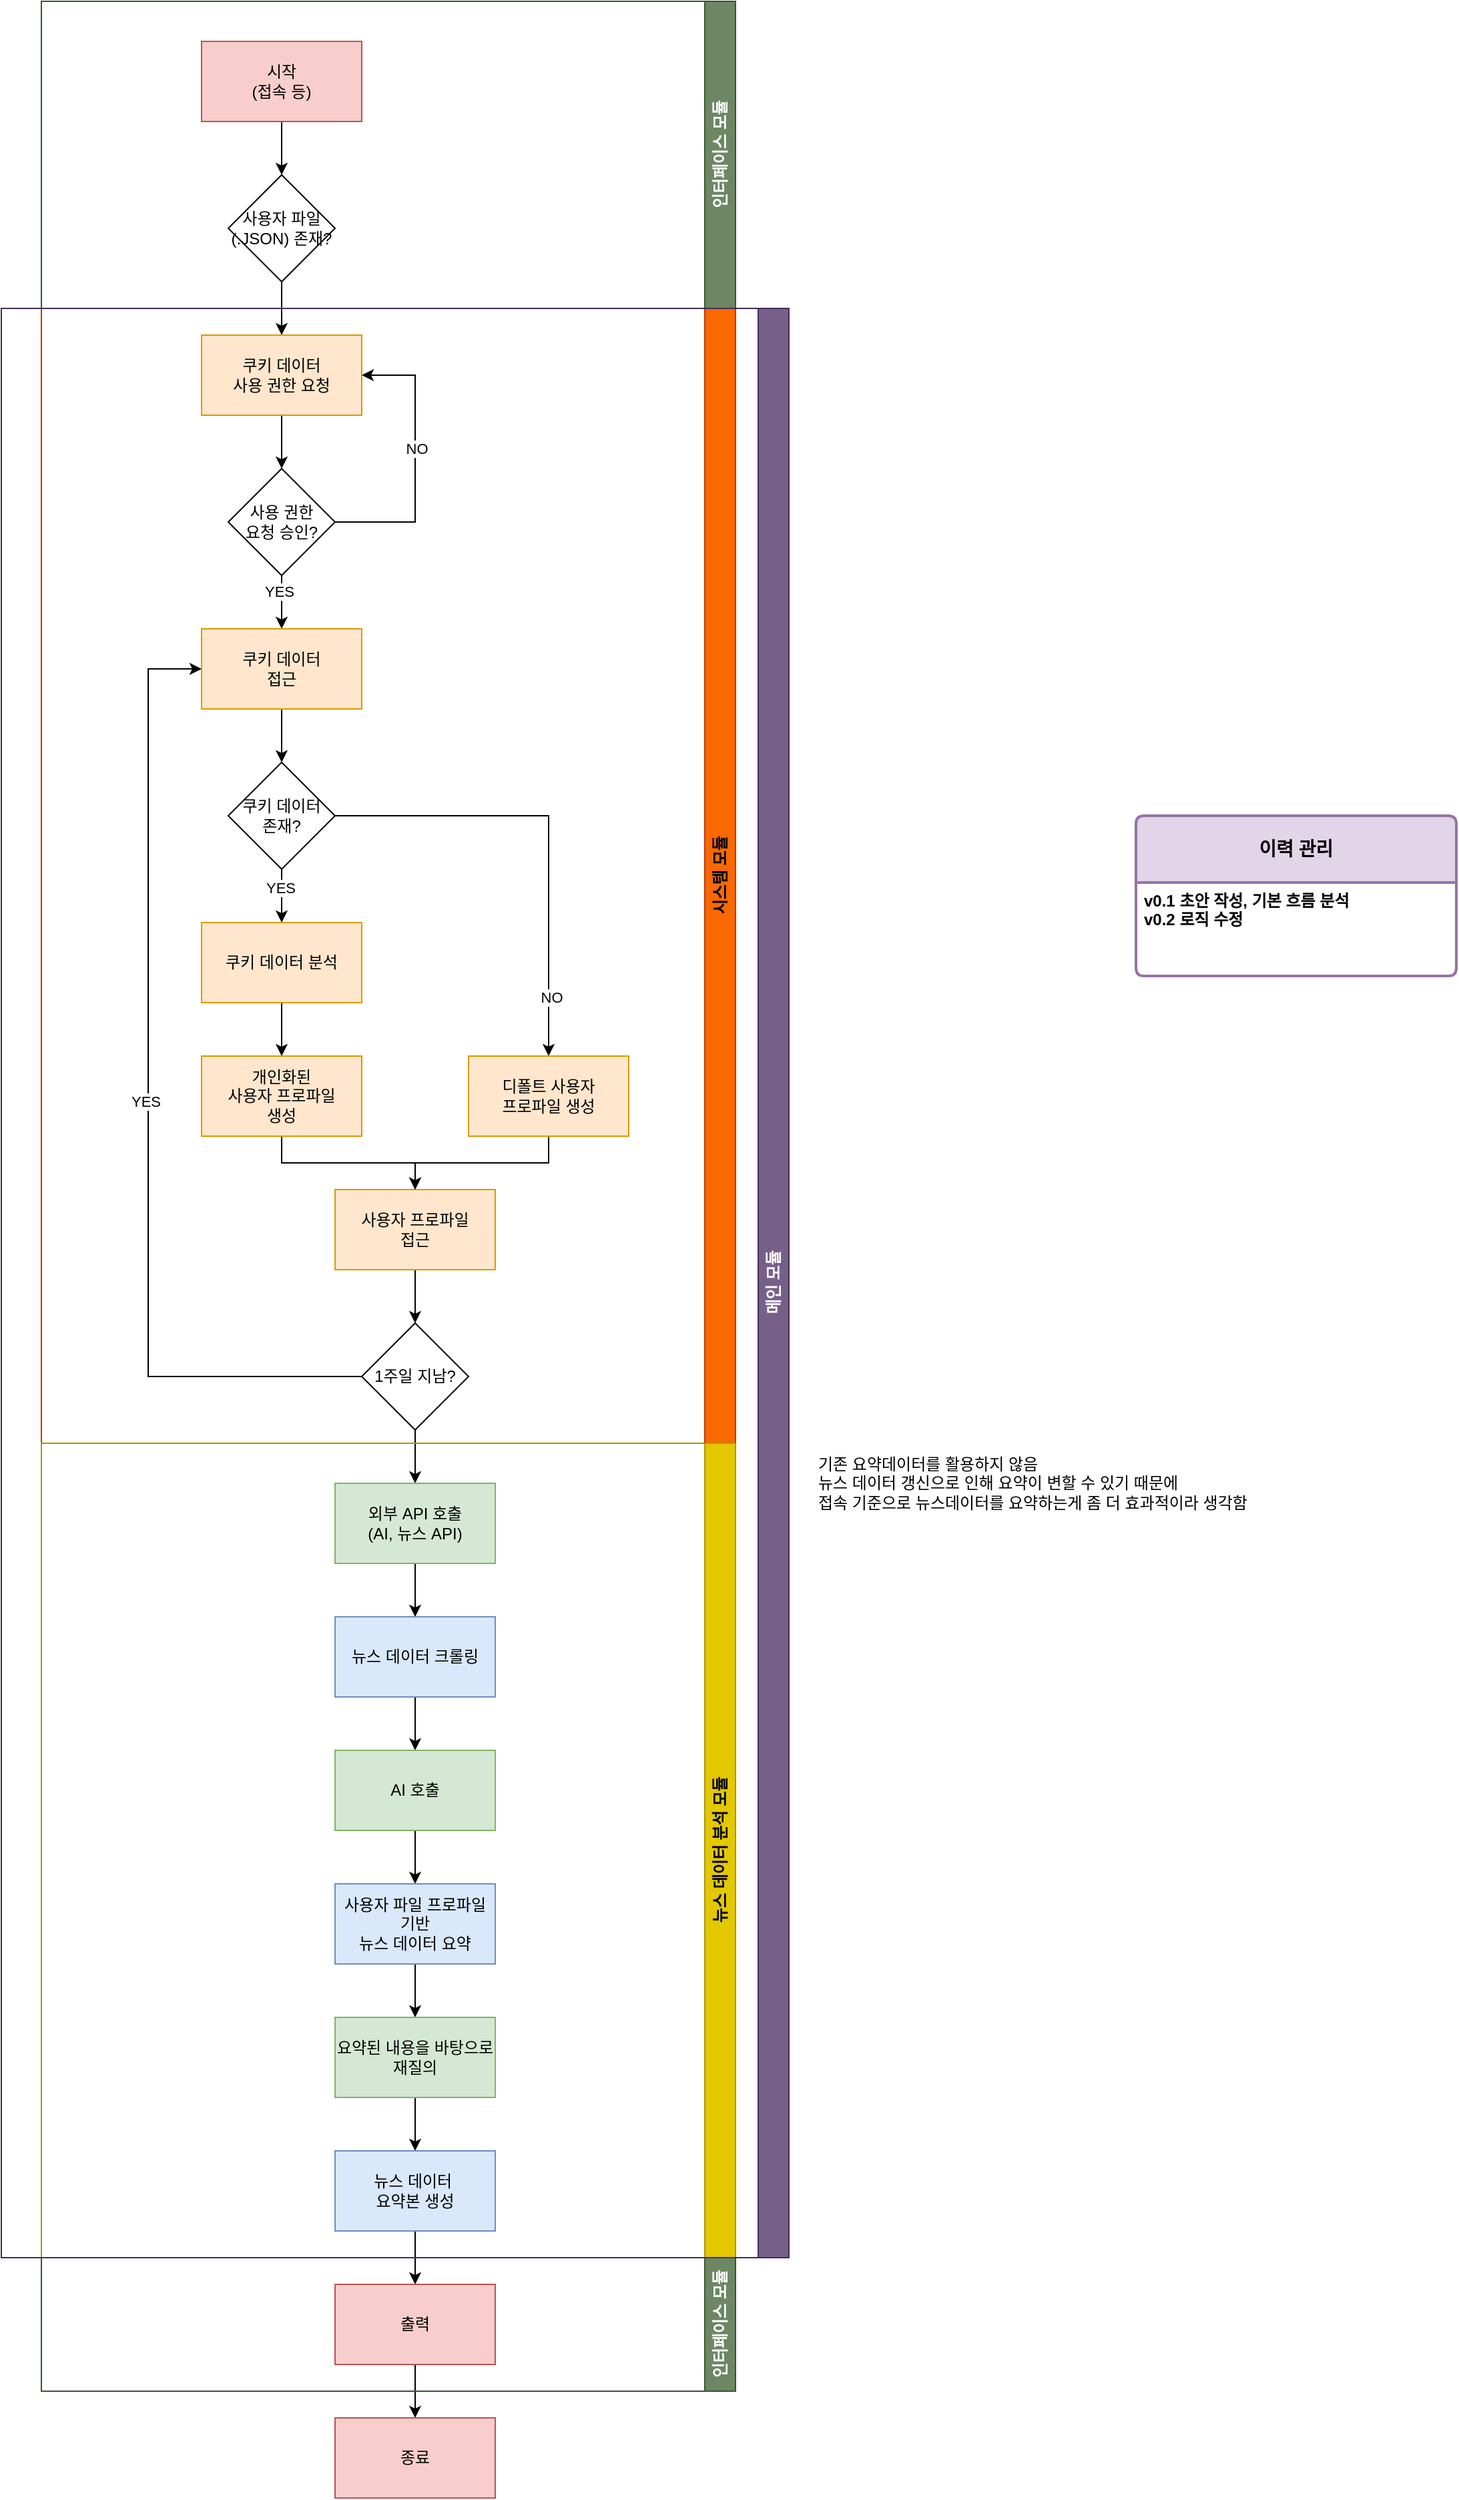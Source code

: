 <mxfile version="27.0.9">
  <diagram name="페이지-1" id="7lLQrzUmtWG5xAL3UR_k">
    <mxGraphModel dx="1413" dy="1185" grid="1" gridSize="10" guides="1" tooltips="1" connect="1" arrows="1" fold="1" page="1" pageScale="1" pageWidth="827" pageHeight="1169" math="0" shadow="0">
      <root>
        <mxCell id="0" />
        <mxCell id="1" parent="0" />
        <mxCell id="yme_UXmCtHUpHJ4hDXaQ-3" style="edgeStyle=orthogonalEdgeStyle;rounded=0;orthogonalLoop=1;jettySize=auto;html=1;exitX=0.5;exitY=1;exitDx=0;exitDy=0;entryX=0.5;entryY=0;entryDx=0;entryDy=0;" parent="1" source="yme_UXmCtHUpHJ4hDXaQ-1" target="yme_UXmCtHUpHJ4hDXaQ-2" edge="1">
          <mxGeometry relative="1" as="geometry" />
        </mxCell>
        <mxCell id="yme_UXmCtHUpHJ4hDXaQ-1" value="시작&lt;div&gt;(접속 등)&lt;/div&gt;" style="rounded=0;whiteSpace=wrap;html=1;fillColor=#f8cecc;strokeColor=#b85450;" parent="1" vertex="1">
          <mxGeometry x="120" y="100" width="120" height="60" as="geometry" />
        </mxCell>
        <mxCell id="yme_UXmCtHUpHJ4hDXaQ-5" style="edgeStyle=orthogonalEdgeStyle;rounded=0;orthogonalLoop=1;jettySize=auto;html=1;exitX=0.5;exitY=1;exitDx=0;exitDy=0;entryX=0.5;entryY=0;entryDx=0;entryDy=0;" parent="1" source="yme_UXmCtHUpHJ4hDXaQ-2" target="yme_UXmCtHUpHJ4hDXaQ-4" edge="1">
          <mxGeometry relative="1" as="geometry" />
        </mxCell>
        <mxCell id="yme_UXmCtHUpHJ4hDXaQ-2" value="사용자 파일(.JSON) 존재?" style="rhombus;whiteSpace=wrap;html=1;" parent="1" vertex="1">
          <mxGeometry x="140" y="200" width="80" height="80" as="geometry" />
        </mxCell>
        <mxCell id="yme_UXmCtHUpHJ4hDXaQ-7" style="edgeStyle=orthogonalEdgeStyle;rounded=0;orthogonalLoop=1;jettySize=auto;html=1;exitX=0.5;exitY=1;exitDx=0;exitDy=0;entryX=0.5;entryY=0;entryDx=0;entryDy=0;" parent="1" source="yme_UXmCtHUpHJ4hDXaQ-4" target="yme_UXmCtHUpHJ4hDXaQ-6" edge="1">
          <mxGeometry relative="1" as="geometry" />
        </mxCell>
        <mxCell id="yme_UXmCtHUpHJ4hDXaQ-4" value="쿠키 데이터&lt;div&gt;사용 권한 요청&lt;/div&gt;" style="rounded=0;whiteSpace=wrap;html=1;fillColor=#ffe6cc;strokeColor=#d79b00;" parent="1" vertex="1">
          <mxGeometry x="120" y="320" width="120" height="60" as="geometry" />
        </mxCell>
        <mxCell id="yme_UXmCtHUpHJ4hDXaQ-8" style="edgeStyle=orthogonalEdgeStyle;rounded=0;orthogonalLoop=1;jettySize=auto;html=1;exitX=1;exitY=0.5;exitDx=0;exitDy=0;entryX=1;entryY=0.5;entryDx=0;entryDy=0;" parent="1" source="yme_UXmCtHUpHJ4hDXaQ-6" target="yme_UXmCtHUpHJ4hDXaQ-4" edge="1">
          <mxGeometry relative="1" as="geometry">
            <Array as="points">
              <mxPoint x="280" y="460" />
              <mxPoint x="280" y="350" />
            </Array>
          </mxGeometry>
        </mxCell>
        <mxCell id="yme_UXmCtHUpHJ4hDXaQ-9" value="NO" style="edgeLabel;html=1;align=center;verticalAlign=middle;resizable=0;points=[];" parent="yme_UXmCtHUpHJ4hDXaQ-8" vertex="1" connectable="0">
          <mxGeometry x="0.095" y="-1" relative="1" as="geometry">
            <mxPoint as="offset" />
          </mxGeometry>
        </mxCell>
        <mxCell id="yme_UXmCtHUpHJ4hDXaQ-17" style="edgeStyle=orthogonalEdgeStyle;rounded=0;orthogonalLoop=1;jettySize=auto;html=1;exitX=0.5;exitY=1;exitDx=0;exitDy=0;entryX=0.5;entryY=0;entryDx=0;entryDy=0;" parent="1" source="yme_UXmCtHUpHJ4hDXaQ-6" target="yme_UXmCtHUpHJ4hDXaQ-14" edge="1">
          <mxGeometry relative="1" as="geometry" />
        </mxCell>
        <mxCell id="yme_UXmCtHUpHJ4hDXaQ-18" value="YES" style="edgeLabel;html=1;align=center;verticalAlign=middle;resizable=0;points=[];" parent="yme_UXmCtHUpHJ4hDXaQ-17" vertex="1" connectable="0">
          <mxGeometry x="-0.4" y="-2" relative="1" as="geometry">
            <mxPoint as="offset" />
          </mxGeometry>
        </mxCell>
        <mxCell id="yme_UXmCtHUpHJ4hDXaQ-6" value="사용 권한&lt;div&gt;요청 승인?&lt;/div&gt;" style="rhombus;whiteSpace=wrap;html=1;" parent="1" vertex="1">
          <mxGeometry x="140" y="420" width="80" height="80" as="geometry" />
        </mxCell>
        <mxCell id="yme_UXmCtHUpHJ4hDXaQ-30" style="edgeStyle=orthogonalEdgeStyle;rounded=0;orthogonalLoop=1;jettySize=auto;html=1;exitX=0.5;exitY=1;exitDx=0;exitDy=0;entryX=0.5;entryY=0;entryDx=0;entryDy=0;" parent="1" source="yme_UXmCtHUpHJ4hDXaQ-10" target="yme_UXmCtHUpHJ4hDXaQ-28" edge="1">
          <mxGeometry relative="1" as="geometry" />
        </mxCell>
        <mxCell id="yme_UXmCtHUpHJ4hDXaQ-10" value="사용자 프로파일&lt;div&gt;접근&lt;/div&gt;" style="rounded=0;whiteSpace=wrap;html=1;fillColor=#ffe6cc;strokeColor=#d79b00;" parent="1" vertex="1">
          <mxGeometry x="220" y="960" width="120" height="60" as="geometry" />
        </mxCell>
        <mxCell id="yme_UXmCtHUpHJ4hDXaQ-19" style="edgeStyle=orthogonalEdgeStyle;rounded=0;orthogonalLoop=1;jettySize=auto;html=1;exitX=0.5;exitY=1;exitDx=0;exitDy=0;entryX=0.5;entryY=0;entryDx=0;entryDy=0;" parent="1" source="yme_UXmCtHUpHJ4hDXaQ-14" target="yme_UXmCtHUpHJ4hDXaQ-16" edge="1">
          <mxGeometry relative="1" as="geometry" />
        </mxCell>
        <mxCell id="yme_UXmCtHUpHJ4hDXaQ-14" value="쿠키 데이터&lt;div&gt;접근&lt;/div&gt;" style="rounded=0;whiteSpace=wrap;html=1;fillColor=#ffe6cc;strokeColor=#d79b00;" parent="1" vertex="1">
          <mxGeometry x="120" y="540" width="120" height="60" as="geometry" />
        </mxCell>
        <mxCell id="yme_UXmCtHUpHJ4hDXaQ-21" style="edgeStyle=orthogonalEdgeStyle;rounded=0;orthogonalLoop=1;jettySize=auto;html=1;exitX=0.5;exitY=1;exitDx=0;exitDy=0;" parent="1" source="yme_UXmCtHUpHJ4hDXaQ-16" target="yme_UXmCtHUpHJ4hDXaQ-20" edge="1">
          <mxGeometry relative="1" as="geometry" />
        </mxCell>
        <mxCell id="yme_UXmCtHUpHJ4hDXaQ-24" value="YES" style="edgeLabel;html=1;align=center;verticalAlign=middle;resizable=0;points=[];" parent="yme_UXmCtHUpHJ4hDXaQ-21" vertex="1" connectable="0">
          <mxGeometry x="-0.3" y="-1" relative="1" as="geometry">
            <mxPoint as="offset" />
          </mxGeometry>
        </mxCell>
        <mxCell id="yme_UXmCtHUpHJ4hDXaQ-23" style="edgeStyle=orthogonalEdgeStyle;rounded=0;orthogonalLoop=1;jettySize=auto;html=1;exitX=1;exitY=0.5;exitDx=0;exitDy=0;" parent="1" source="yme_UXmCtHUpHJ4hDXaQ-16" target="yme_UXmCtHUpHJ4hDXaQ-22" edge="1">
          <mxGeometry relative="1" as="geometry" />
        </mxCell>
        <mxCell id="yme_UXmCtHUpHJ4hDXaQ-25" value="NO" style="edgeLabel;html=1;align=center;verticalAlign=middle;resizable=0;points=[];" parent="yme_UXmCtHUpHJ4hDXaQ-23" vertex="1" connectable="0">
          <mxGeometry x="0.742" y="2" relative="1" as="geometry">
            <mxPoint as="offset" />
          </mxGeometry>
        </mxCell>
        <mxCell id="yme_UXmCtHUpHJ4hDXaQ-16" value="쿠키 데이터&lt;div&gt;존재?&lt;/div&gt;" style="rhombus;whiteSpace=wrap;html=1;" parent="1" vertex="1">
          <mxGeometry x="140" y="640" width="80" height="80" as="geometry" />
        </mxCell>
        <mxCell id="yme_UXmCtHUpHJ4hDXaQ-27" style="edgeStyle=orthogonalEdgeStyle;rounded=0;orthogonalLoop=1;jettySize=auto;html=1;exitX=0.5;exitY=1;exitDx=0;exitDy=0;entryX=0.5;entryY=0;entryDx=0;entryDy=0;" parent="1" source="yme_UXmCtHUpHJ4hDXaQ-20" target="yme_UXmCtHUpHJ4hDXaQ-26" edge="1">
          <mxGeometry relative="1" as="geometry" />
        </mxCell>
        <mxCell id="yme_UXmCtHUpHJ4hDXaQ-20" value="쿠키 데이터 분석" style="rounded=0;whiteSpace=wrap;html=1;fillColor=#ffe6cc;strokeColor=#d79b00;" parent="1" vertex="1">
          <mxGeometry x="120" y="760" width="120" height="60" as="geometry" />
        </mxCell>
        <mxCell id="yme_UXmCtHUpHJ4hDXaQ-34" style="edgeStyle=orthogonalEdgeStyle;rounded=0;orthogonalLoop=1;jettySize=auto;html=1;exitX=0.5;exitY=1;exitDx=0;exitDy=0;entryX=0.5;entryY=0;entryDx=0;entryDy=0;" parent="1" source="yme_UXmCtHUpHJ4hDXaQ-22" target="yme_UXmCtHUpHJ4hDXaQ-10" edge="1">
          <mxGeometry relative="1" as="geometry" />
        </mxCell>
        <mxCell id="yme_UXmCtHUpHJ4hDXaQ-22" value="디폴트 사용자&lt;div&gt;프로파일 생성&lt;/div&gt;" style="rounded=0;whiteSpace=wrap;html=1;fillColor=#ffe6cc;strokeColor=#d79b00;" parent="1" vertex="1">
          <mxGeometry x="320" y="860" width="120" height="60" as="geometry" />
        </mxCell>
        <mxCell id="yme_UXmCtHUpHJ4hDXaQ-33" style="edgeStyle=orthogonalEdgeStyle;rounded=0;orthogonalLoop=1;jettySize=auto;html=1;exitX=0.5;exitY=1;exitDx=0;exitDy=0;" parent="1" source="yme_UXmCtHUpHJ4hDXaQ-26" target="yme_UXmCtHUpHJ4hDXaQ-10" edge="1">
          <mxGeometry relative="1" as="geometry" />
        </mxCell>
        <mxCell id="yme_UXmCtHUpHJ4hDXaQ-26" value="개인화된&lt;div&gt;사용자 프로파일&lt;/div&gt;&lt;div&gt;생성&lt;/div&gt;" style="rounded=0;whiteSpace=wrap;html=1;fillColor=#ffe6cc;strokeColor=#d79b00;" parent="1" vertex="1">
          <mxGeometry x="120" y="860" width="120" height="60" as="geometry" />
        </mxCell>
        <mxCell id="yme_UXmCtHUpHJ4hDXaQ-31" style="edgeStyle=orthogonalEdgeStyle;rounded=0;orthogonalLoop=1;jettySize=auto;html=1;exitX=0;exitY=0.5;exitDx=0;exitDy=0;entryX=0;entryY=0.5;entryDx=0;entryDy=0;" parent="1" source="yme_UXmCtHUpHJ4hDXaQ-28" target="yme_UXmCtHUpHJ4hDXaQ-14" edge="1">
          <mxGeometry relative="1" as="geometry">
            <Array as="points">
              <mxPoint x="80" y="1100" />
              <mxPoint x="80" y="570" />
            </Array>
          </mxGeometry>
        </mxCell>
        <mxCell id="yme_UXmCtHUpHJ4hDXaQ-32" value="YES" style="edgeLabel;html=1;align=center;verticalAlign=middle;resizable=0;points=[];" parent="yme_UXmCtHUpHJ4hDXaQ-31" vertex="1" connectable="0">
          <mxGeometry x="0.003" y="2" relative="1" as="geometry">
            <mxPoint as="offset" />
          </mxGeometry>
        </mxCell>
        <mxCell id="yme_UXmCtHUpHJ4hDXaQ-40" style="edgeStyle=orthogonalEdgeStyle;rounded=0;orthogonalLoop=1;jettySize=auto;html=1;exitX=0.5;exitY=1;exitDx=0;exitDy=0;" parent="1" source="yme_UXmCtHUpHJ4hDXaQ-28" target="yme_UXmCtHUpHJ4hDXaQ-35" edge="1">
          <mxGeometry relative="1" as="geometry">
            <mxPoint x="280" y="1190" as="targetPoint" />
          </mxGeometry>
        </mxCell>
        <mxCell id="yme_UXmCtHUpHJ4hDXaQ-28" value="1주일 지남?" style="rhombus;whiteSpace=wrap;html=1;" parent="1" vertex="1">
          <mxGeometry x="240" y="1060" width="80" height="80" as="geometry" />
        </mxCell>
        <mxCell id="yme_UXmCtHUpHJ4hDXaQ-38" style="edgeStyle=orthogonalEdgeStyle;rounded=0;orthogonalLoop=1;jettySize=auto;html=1;exitX=0.5;exitY=1;exitDx=0;exitDy=0;entryX=0.5;entryY=0;entryDx=0;entryDy=0;" parent="1" source="yme_UXmCtHUpHJ4hDXaQ-35" target="yme_UXmCtHUpHJ4hDXaQ-37" edge="1">
          <mxGeometry relative="1" as="geometry" />
        </mxCell>
        <mxCell id="yme_UXmCtHUpHJ4hDXaQ-35" value="외부 API 호출&lt;div&gt;(AI, 뉴스 API)&lt;/div&gt;" style="rounded=0;whiteSpace=wrap;html=1;fillColor=#d5e8d4;strokeColor=#82b366;" parent="1" vertex="1">
          <mxGeometry x="220" y="1180" width="120" height="60" as="geometry" />
        </mxCell>
        <mxCell id="yme_UXmCtHUpHJ4hDXaQ-45" style="edgeStyle=orthogonalEdgeStyle;rounded=0;orthogonalLoop=1;jettySize=auto;html=1;exitX=0.5;exitY=1;exitDx=0;exitDy=0;" parent="1" source="yme_UXmCtHUpHJ4hDXaQ-37" target="yme_UXmCtHUpHJ4hDXaQ-44" edge="1">
          <mxGeometry relative="1" as="geometry" />
        </mxCell>
        <mxCell id="yme_UXmCtHUpHJ4hDXaQ-37" value="뉴스 데이터 크롤링" style="rounded=0;whiteSpace=wrap;html=1;fillColor=#dae8fc;strokeColor=#6c8ebf;" parent="1" vertex="1">
          <mxGeometry x="220" y="1280" width="120" height="60" as="geometry" />
        </mxCell>
        <mxCell id="yme_UXmCtHUpHJ4hDXaQ-47" style="edgeStyle=orthogonalEdgeStyle;rounded=0;orthogonalLoop=1;jettySize=auto;html=1;exitX=0.5;exitY=1;exitDx=0;exitDy=0;entryX=0.5;entryY=0;entryDx=0;entryDy=0;" parent="1" source="yme_UXmCtHUpHJ4hDXaQ-44" target="yme_UXmCtHUpHJ4hDXaQ-46" edge="1">
          <mxGeometry relative="1" as="geometry" />
        </mxCell>
        <mxCell id="yme_UXmCtHUpHJ4hDXaQ-44" value="AI 호출" style="rounded=0;whiteSpace=wrap;html=1;fillColor=#d5e8d4;strokeColor=#82b366;" parent="1" vertex="1">
          <mxGeometry x="220" y="1380" width="120" height="60" as="geometry" />
        </mxCell>
        <mxCell id="yme_UXmCtHUpHJ4hDXaQ-49" style="edgeStyle=orthogonalEdgeStyle;rounded=0;orthogonalLoop=1;jettySize=auto;html=1;exitX=0.5;exitY=1;exitDx=0;exitDy=0;entryX=0.5;entryY=0;entryDx=0;entryDy=0;" parent="1" source="yme_UXmCtHUpHJ4hDXaQ-46" target="yme_UXmCtHUpHJ4hDXaQ-48" edge="1">
          <mxGeometry relative="1" as="geometry" />
        </mxCell>
        <mxCell id="yme_UXmCtHUpHJ4hDXaQ-46" value="사용자 파일 프로파일 기반&lt;div&gt;뉴스 데이터 요약&lt;/div&gt;" style="rounded=0;whiteSpace=wrap;html=1;fillColor=#dae8fc;strokeColor=#6c8ebf;" parent="1" vertex="1">
          <mxGeometry x="220" y="1480" width="120" height="60" as="geometry" />
        </mxCell>
        <mxCell id="yme_UXmCtHUpHJ4hDXaQ-51" style="edgeStyle=orthogonalEdgeStyle;rounded=0;orthogonalLoop=1;jettySize=auto;html=1;exitX=0.5;exitY=1;exitDx=0;exitDy=0;entryX=0.5;entryY=0;entryDx=0;entryDy=0;" parent="1" source="yme_UXmCtHUpHJ4hDXaQ-48" target="yme_UXmCtHUpHJ4hDXaQ-50" edge="1">
          <mxGeometry relative="1" as="geometry" />
        </mxCell>
        <mxCell id="yme_UXmCtHUpHJ4hDXaQ-48" value="요약된 내용을 바탕으로&lt;div&gt;재질의&lt;/div&gt;" style="rounded=0;whiteSpace=wrap;html=1;fillColor=#d5e8d4;strokeColor=#82b366;" parent="1" vertex="1">
          <mxGeometry x="220" y="1580" width="120" height="60" as="geometry" />
        </mxCell>
        <mxCell id="yme_UXmCtHUpHJ4hDXaQ-53" style="edgeStyle=orthogonalEdgeStyle;rounded=0;orthogonalLoop=1;jettySize=auto;html=1;exitX=0.5;exitY=1;exitDx=0;exitDy=0;entryX=0.5;entryY=0;entryDx=0;entryDy=0;" parent="1" source="yme_UXmCtHUpHJ4hDXaQ-50" target="yme_UXmCtHUpHJ4hDXaQ-52" edge="1">
          <mxGeometry relative="1" as="geometry" />
        </mxCell>
        <mxCell id="yme_UXmCtHUpHJ4hDXaQ-50" value="뉴스 데이터&amp;nbsp;&lt;div&gt;요약본 생성&lt;/div&gt;" style="rounded=0;whiteSpace=wrap;html=1;fillColor=#dae8fc;strokeColor=#6c8ebf;" parent="1" vertex="1">
          <mxGeometry x="220" y="1680" width="120" height="60" as="geometry" />
        </mxCell>
        <mxCell id="yme_UXmCtHUpHJ4hDXaQ-55" style="edgeStyle=orthogonalEdgeStyle;rounded=0;orthogonalLoop=1;jettySize=auto;html=1;exitX=0.5;exitY=1;exitDx=0;exitDy=0;" parent="1" source="yme_UXmCtHUpHJ4hDXaQ-52" target="yme_UXmCtHUpHJ4hDXaQ-54" edge="1">
          <mxGeometry relative="1" as="geometry" />
        </mxCell>
        <mxCell id="yme_UXmCtHUpHJ4hDXaQ-52" value="출력" style="rounded=0;whiteSpace=wrap;html=1;fillColor=#f8cecc;strokeColor=#b85450;" parent="1" vertex="1">
          <mxGeometry x="220" y="1780" width="120" height="60" as="geometry" />
        </mxCell>
        <mxCell id="yme_UXmCtHUpHJ4hDXaQ-54" value="종료" style="rounded=0;whiteSpace=wrap;html=1;fillColor=#f8cecc;strokeColor=#b85450;" parent="1" vertex="1">
          <mxGeometry x="220" y="1880" width="120" height="60" as="geometry" />
        </mxCell>
        <mxCell id="yme_UXmCtHUpHJ4hDXaQ-59" value="기존 요약데이터를 활용하지 않음&lt;div&gt;뉴스 데이터 갱신으로 인해 요약이 변할 수 있기 때문에&lt;/div&gt;&lt;div&gt;접속 기준으로 뉴스데이터를 요약하는게 좀 더 효과적이라 생각함&lt;/div&gt;" style="text;html=1;align=left;verticalAlign=middle;resizable=0;points=[];autosize=1;strokeColor=none;fillColor=none;" parent="1" vertex="1">
          <mxGeometry x="580" y="1150" width="340" height="60" as="geometry" />
        </mxCell>
        <mxCell id="yme_UXmCtHUpHJ4hDXaQ-60" value="인터페이스 모듈" style="swimlane;horizontal=0;whiteSpace=wrap;html=1;direction=west;fillColor=#6d8764;strokeColor=#3A5431;fontColor=#ffffff;" parent="1" vertex="1">
          <mxGeometry y="70" width="520" height="230" as="geometry" />
        </mxCell>
        <mxCell id="yme_UXmCtHUpHJ4hDXaQ-63" value="시스템 모듈" style="swimlane;horizontal=0;whiteSpace=wrap;html=1;direction=west;fillColor=#fa6800;fontColor=#000000;strokeColor=#C73500;" parent="1" vertex="1">
          <mxGeometry y="300" width="520" height="850" as="geometry" />
        </mxCell>
        <mxCell id="yme_UXmCtHUpHJ4hDXaQ-64" value="뉴스 데이터 분석 모듈" style="swimlane;horizontal=0;whiteSpace=wrap;html=1;direction=west;fillColor=#e3c800;fontColor=#000000;strokeColor=#B09500;" parent="1" vertex="1">
          <mxGeometry y="1150" width="520" height="610" as="geometry" />
        </mxCell>
        <mxCell id="yme_UXmCtHUpHJ4hDXaQ-65" value="인터페이스 모듈" style="swimlane;horizontal=0;whiteSpace=wrap;html=1;direction=west;fillColor=#6d8764;fontColor=#ffffff;strokeColor=#3A5431;startSize=23;" parent="1" vertex="1">
          <mxGeometry y="1760" width="520" height="100" as="geometry" />
        </mxCell>
        <mxCell id="yme_UXmCtHUpHJ4hDXaQ-69" value="메인 모듈" style="swimlane;horizontal=0;whiteSpace=wrap;html=1;direction=west;fillColor=#76608a;fontColor=#ffffff;strokeColor=#432D57;" parent="1" vertex="1">
          <mxGeometry x="-30" y="300" width="590" height="1460" as="geometry" />
        </mxCell>
        <mxCell id="-6kkyNgKA9lEqQcQU7XA-1" value="이력 관리" style="swimlane;childLayout=stackLayout;horizontal=1;startSize=50;horizontalStack=0;rounded=1;fontSize=14;fontStyle=1;strokeWidth=2;resizeParent=0;resizeLast=1;shadow=0;dashed=0;align=center;arcSize=4;whiteSpace=wrap;html=1;fillColor=#e1d5e7;strokeColor=#9673a6;" vertex="1" parent="1">
          <mxGeometry x="820" y="680" width="240" height="120" as="geometry" />
        </mxCell>
        <mxCell id="-6kkyNgKA9lEqQcQU7XA-2" value="&lt;b&gt;v0.1 초안 작성, 기본 흐름 분석&lt;br&gt;v0.2 로직 수정&lt;/b&gt;&lt;div&gt;&lt;br&gt;&lt;/div&gt;" style="align=left;strokeColor=none;fillColor=none;spacingLeft=4;spacingRight=4;fontSize=12;verticalAlign=top;resizable=0;rotatable=0;part=1;html=1;whiteSpace=wrap;" vertex="1" parent="-6kkyNgKA9lEqQcQU7XA-1">
          <mxGeometry y="50" width="240" height="70" as="geometry" />
        </mxCell>
      </root>
    </mxGraphModel>
  </diagram>
</mxfile>
